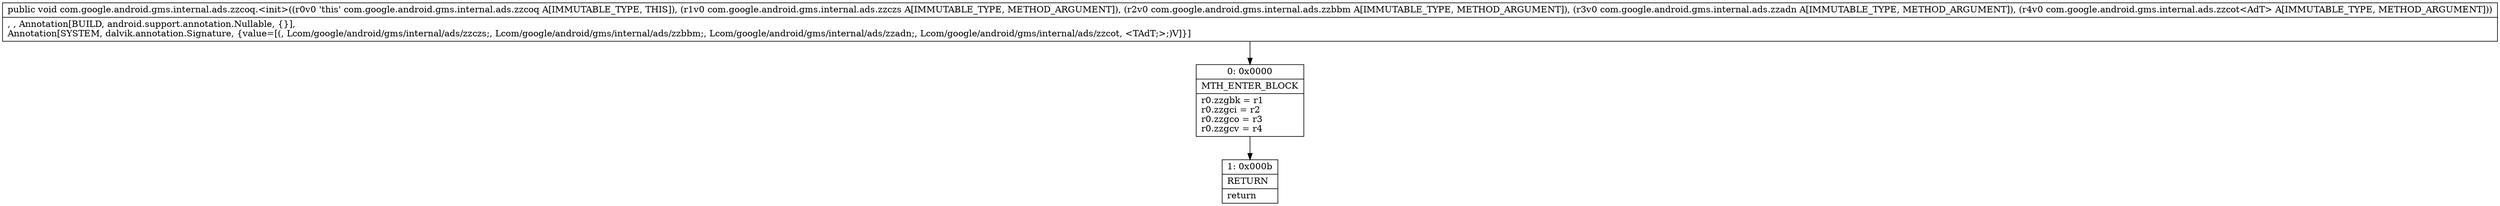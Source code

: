 digraph "CFG forcom.google.android.gms.internal.ads.zzcoq.\<init\>(Lcom\/google\/android\/gms\/internal\/ads\/zzczs;Lcom\/google\/android\/gms\/internal\/ads\/zzbbm;Lcom\/google\/android\/gms\/internal\/ads\/zzadn;Lcom\/google\/android\/gms\/internal\/ads\/zzcot;)V" {
Node_0 [shape=record,label="{0\:\ 0x0000|MTH_ENTER_BLOCK\l|r0.zzgbk = r1\lr0.zzgci = r2\lr0.zzgco = r3\lr0.zzgcv = r4\l}"];
Node_1 [shape=record,label="{1\:\ 0x000b|RETURN\l|return\l}"];
MethodNode[shape=record,label="{public void com.google.android.gms.internal.ads.zzcoq.\<init\>((r0v0 'this' com.google.android.gms.internal.ads.zzcoq A[IMMUTABLE_TYPE, THIS]), (r1v0 com.google.android.gms.internal.ads.zzczs A[IMMUTABLE_TYPE, METHOD_ARGUMENT]), (r2v0 com.google.android.gms.internal.ads.zzbbm A[IMMUTABLE_TYPE, METHOD_ARGUMENT]), (r3v0 com.google.android.gms.internal.ads.zzadn A[IMMUTABLE_TYPE, METHOD_ARGUMENT]), (r4v0 com.google.android.gms.internal.ads.zzcot\<AdT\> A[IMMUTABLE_TYPE, METHOD_ARGUMENT]))  | , , Annotation[BUILD, android.support.annotation.Nullable, \{\}], \lAnnotation[SYSTEM, dalvik.annotation.Signature, \{value=[(, Lcom\/google\/android\/gms\/internal\/ads\/zzczs;, Lcom\/google\/android\/gms\/internal\/ads\/zzbbm;, Lcom\/google\/android\/gms\/internal\/ads\/zzadn;, Lcom\/google\/android\/gms\/internal\/ads\/zzcot, \<TAdT;\>;)V]\}]\l}"];
MethodNode -> Node_0;
Node_0 -> Node_1;
}


